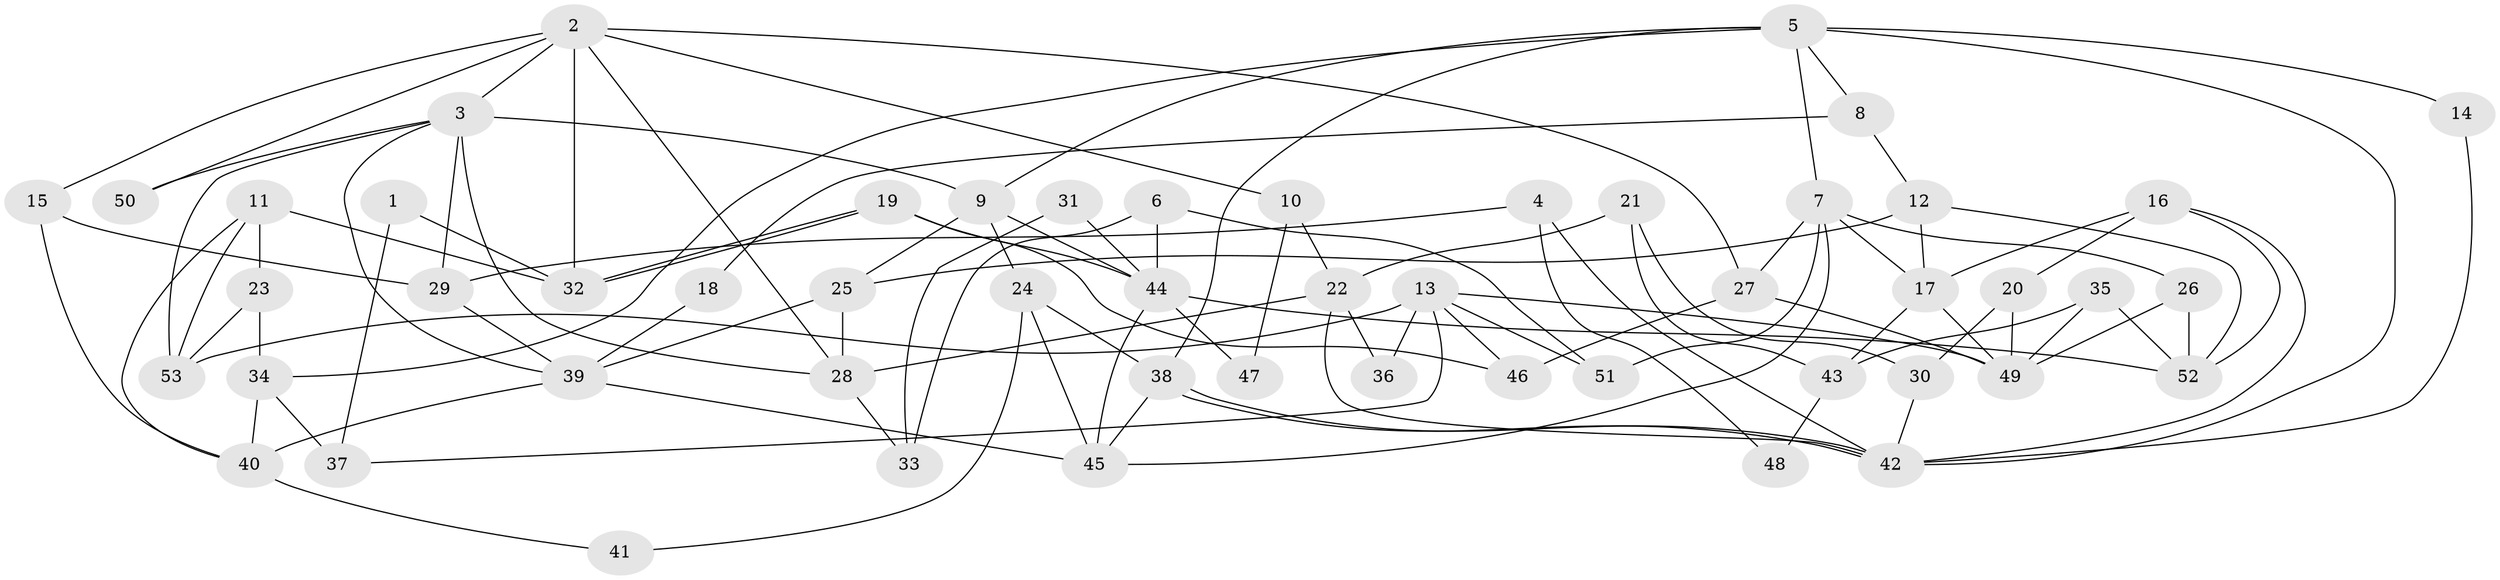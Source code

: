 // coarse degree distribution, {3: 0.26666666666666666, 6: 0.2, 7: 0.1, 8: 0.03333333333333333, 5: 0.23333333333333334, 4: 0.13333333333333333, 2: 0.03333333333333333}
// Generated by graph-tools (version 1.1) at 2025/41/03/06/25 10:41:59]
// undirected, 53 vertices, 106 edges
graph export_dot {
graph [start="1"]
  node [color=gray90,style=filled];
  1;
  2;
  3;
  4;
  5;
  6;
  7;
  8;
  9;
  10;
  11;
  12;
  13;
  14;
  15;
  16;
  17;
  18;
  19;
  20;
  21;
  22;
  23;
  24;
  25;
  26;
  27;
  28;
  29;
  30;
  31;
  32;
  33;
  34;
  35;
  36;
  37;
  38;
  39;
  40;
  41;
  42;
  43;
  44;
  45;
  46;
  47;
  48;
  49;
  50;
  51;
  52;
  53;
  1 -- 37;
  1 -- 32;
  2 -- 3;
  2 -- 32;
  2 -- 10;
  2 -- 15;
  2 -- 27;
  2 -- 28;
  2 -- 50;
  3 -- 9;
  3 -- 39;
  3 -- 28;
  3 -- 29;
  3 -- 50;
  3 -- 53;
  4 -- 42;
  4 -- 29;
  4 -- 48;
  5 -- 7;
  5 -- 38;
  5 -- 8;
  5 -- 9;
  5 -- 14;
  5 -- 34;
  5 -- 42;
  6 -- 51;
  6 -- 44;
  6 -- 33;
  7 -- 27;
  7 -- 45;
  7 -- 17;
  7 -- 26;
  7 -- 51;
  8 -- 12;
  8 -- 18;
  9 -- 25;
  9 -- 24;
  9 -- 44;
  10 -- 22;
  10 -- 47;
  11 -- 53;
  11 -- 40;
  11 -- 23;
  11 -- 32;
  12 -- 17;
  12 -- 52;
  12 -- 25;
  13 -- 53;
  13 -- 49;
  13 -- 36;
  13 -- 37;
  13 -- 46;
  13 -- 51;
  14 -- 42;
  15 -- 29;
  15 -- 40;
  16 -- 42;
  16 -- 52;
  16 -- 17;
  16 -- 20;
  17 -- 43;
  17 -- 49;
  18 -- 39;
  19 -- 44;
  19 -- 32;
  19 -- 32;
  19 -- 46;
  20 -- 49;
  20 -- 30;
  21 -- 22;
  21 -- 30;
  21 -- 43;
  22 -- 28;
  22 -- 42;
  22 -- 36;
  23 -- 34;
  23 -- 53;
  24 -- 38;
  24 -- 41;
  24 -- 45;
  25 -- 28;
  25 -- 39;
  26 -- 49;
  26 -- 52;
  27 -- 46;
  27 -- 49;
  28 -- 33;
  29 -- 39;
  30 -- 42;
  31 -- 44;
  31 -- 33;
  34 -- 40;
  34 -- 37;
  35 -- 43;
  35 -- 49;
  35 -- 52;
  38 -- 42;
  38 -- 42;
  38 -- 45;
  39 -- 45;
  39 -- 40;
  40 -- 41;
  43 -- 48;
  44 -- 52;
  44 -- 45;
  44 -- 47;
}
